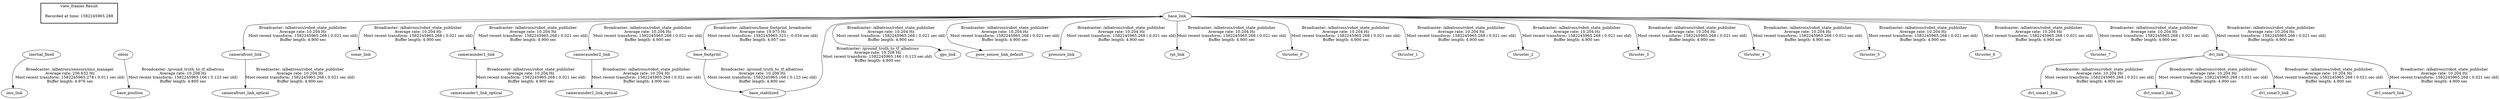 digraph G {
"inertial_fixed" -> "imu_link"[label="Broadcaster: /albatross/sensors/imu_manager\nAverage rate: 256.632 Hz\nMost recent transform: 1582245965.278 ( 0.011 sec old)\nBuffer length: 4.976 sec\n"];
"base_link" -> "base_footprint"[label="Broadcaster: /albatross/base_footprint_broadcaster\nAverage rate: 19.973 Hz\nMost recent transform: 1582245965.323 ( -0.034 sec old)\nBuffer length: 4.957 sec\n"];
"base_stabilized" -> "base_link"[label="Broadcaster: /ground_truth_to_tf_albatross\nAverage rate: 10.208 Hz\nMost recent transform: 1582245965.166 ( 0.123 sec old)\nBuffer length: 4.800 sec\n"];
"base_link" -> "sonar_link"[label="Broadcaster: /albatross/robot_state_publisher\nAverage rate: 10.204 Hz\nMost recent transform: 1582245965.268 ( 0.021 sec old)\nBuffer length: 4.900 sec\n"];
"base_link" -> "camerafront_link"[label="Broadcaster: /albatross/robot_state_publisher\nAverage rate: 10.204 Hz\nMost recent transform: 1582245965.268 ( 0.021 sec old)\nBuffer length: 4.900 sec\n"];
"camerafront_link" -> "camerafront_link_optical"[label="Broadcaster: /albatross/robot_state_publisher\nAverage rate: 10.204 Hz\nMost recent transform: 1582245965.268 ( 0.021 sec old)\nBuffer length: 4.900 sec\n"];
"base_link" -> "cameraunder1_link"[label="Broadcaster: /albatross/robot_state_publisher\nAverage rate: 10.204 Hz\nMost recent transform: 1582245965.268 ( 0.021 sec old)\nBuffer length: 4.900 sec\n"];
"cameraunder1_link" -> "cameraunder1_link_optical"[label="Broadcaster: /albatross/robot_state_publisher\nAverage rate: 10.204 Hz\nMost recent transform: 1582245965.268 ( 0.021 sec old)\nBuffer length: 4.900 sec\n"];
"base_link" -> "cameraunder2_link"[label="Broadcaster: /albatross/robot_state_publisher\nAverage rate: 10.204 Hz\nMost recent transform: 1582245965.268 ( 0.021 sec old)\nBuffer length: 4.900 sec\n"];
"cameraunder2_link" -> "cameraunder2_link_optical"[label="Broadcaster: /albatross/robot_state_publisher\nAverage rate: 10.204 Hz\nMost recent transform: 1582245965.268 ( 0.021 sec old)\nBuffer length: 4.900 sec\n"];
"base_link" -> "dvl_link"[label="Broadcaster: /albatross/robot_state_publisher\nAverage rate: 10.204 Hz\nMost recent transform: 1582245965.268 ( 0.021 sec old)\nBuffer length: 4.900 sec\n"];
"dvl_link" -> "dvl_sonar0_link"[label="Broadcaster: /albatross/robot_state_publisher\nAverage rate: 10.204 Hz\nMost recent transform: 1582245965.268 ( 0.021 sec old)\nBuffer length: 4.900 sec\n"];
"dvl_link" -> "dvl_sonar1_link"[label="Broadcaster: /albatross/robot_state_publisher\nAverage rate: 10.204 Hz\nMost recent transform: 1582245965.268 ( 0.021 sec old)\nBuffer length: 4.900 sec\n"];
"dvl_link" -> "dvl_sonar2_link"[label="Broadcaster: /albatross/robot_state_publisher\nAverage rate: 10.204 Hz\nMost recent transform: 1582245965.268 ( 0.021 sec old)\nBuffer length: 4.900 sec\n"];
"dvl_link" -> "dvl_sonar3_link"[label="Broadcaster: /albatross/robot_state_publisher\nAverage rate: 10.204 Hz\nMost recent transform: 1582245965.268 ( 0.021 sec old)\nBuffer length: 4.900 sec\n"];
"base_link" -> "gps_link"[label="Broadcaster: /albatross/robot_state_publisher\nAverage rate: 10.204 Hz\nMost recent transform: 1582245965.268 ( 0.021 sec old)\nBuffer length: 4.900 sec\n"];
"base_link" -> "pose_sensor_link_default"[label="Broadcaster: /albatross/robot_state_publisher\nAverage rate: 10.204 Hz\nMost recent transform: 1582245965.268 ( 0.021 sec old)\nBuffer length: 4.900 sec\n"];
"base_link" -> "pressure_link"[label="Broadcaster: /albatross/robot_state_publisher\nAverage rate: 10.204 Hz\nMost recent transform: 1582245965.268 ( 0.021 sec old)\nBuffer length: 4.900 sec\n"];
"base_link" -> "rpt_link"[label="Broadcaster: /albatross/robot_state_publisher\nAverage rate: 10.204 Hz\nMost recent transform: 1582245965.268 ( 0.021 sec old)\nBuffer length: 4.900 sec\n"];
"base_link" -> "thruster_0"[label="Broadcaster: /albatross/robot_state_publisher\nAverage rate: 10.204 Hz\nMost recent transform: 1582245965.268 ( 0.021 sec old)\nBuffer length: 4.900 sec\n"];
"base_link" -> "thruster_1"[label="Broadcaster: /albatross/robot_state_publisher\nAverage rate: 10.204 Hz\nMost recent transform: 1582245965.268 ( 0.021 sec old)\nBuffer length: 4.900 sec\n"];
"base_link" -> "thruster_2"[label="Broadcaster: /albatross/robot_state_publisher\nAverage rate: 10.204 Hz\nMost recent transform: 1582245965.268 ( 0.021 sec old)\nBuffer length: 4.900 sec\n"];
"base_link" -> "thruster_3"[label="Broadcaster: /albatross/robot_state_publisher\nAverage rate: 10.204 Hz\nMost recent transform: 1582245965.268 ( 0.021 sec old)\nBuffer length: 4.900 sec\n"];
"base_link" -> "thruster_4"[label="Broadcaster: /albatross/robot_state_publisher\nAverage rate: 10.204 Hz\nMost recent transform: 1582245965.268 ( 0.021 sec old)\nBuffer length: 4.900 sec\n"];
"base_link" -> "thruster_5"[label="Broadcaster: /albatross/robot_state_publisher\nAverage rate: 10.204 Hz\nMost recent transform: 1582245965.268 ( 0.021 sec old)\nBuffer length: 4.900 sec\n"];
"base_link" -> "thruster_6"[label="Broadcaster: /albatross/robot_state_publisher\nAverage rate: 10.204 Hz\nMost recent transform: 1582245965.268 ( 0.021 sec old)\nBuffer length: 4.900 sec\n"];
"base_link" -> "thruster_7"[label="Broadcaster: /albatross/robot_state_publisher\nAverage rate: 10.204 Hz\nMost recent transform: 1582245965.268 ( 0.021 sec old)\nBuffer length: 4.900 sec\n"];
"odom" -> "base_position"[label="Broadcaster: /ground_truth_to_tf_albatross\nAverage rate: 10.208 Hz\nMost recent transform: 1582245965.166 ( 0.123 sec old)\nBuffer length: 4.800 sec\n"];
"base_footprint" -> "base_stabilized"[label="Broadcaster: /ground_truth_to_tf_albatross\nAverage rate: 10.208 Hz\nMost recent transform: 1582245965.166 ( 0.123 sec old)\nBuffer length: 4.800 sec\n"];
edge [style=invis];
 subgraph cluster_legend { style=bold; color=black; label ="view_frames Result";
"Recorded at time: 1582245965.288"[ shape=plaintext ] ;
 }->"inertial_fixed";
edge [style=invis];
 subgraph cluster_legend { style=bold; color=black; label ="view_frames Result";
"Recorded at time: 1582245965.288"[ shape=plaintext ] ;
 }->"odom";
}
